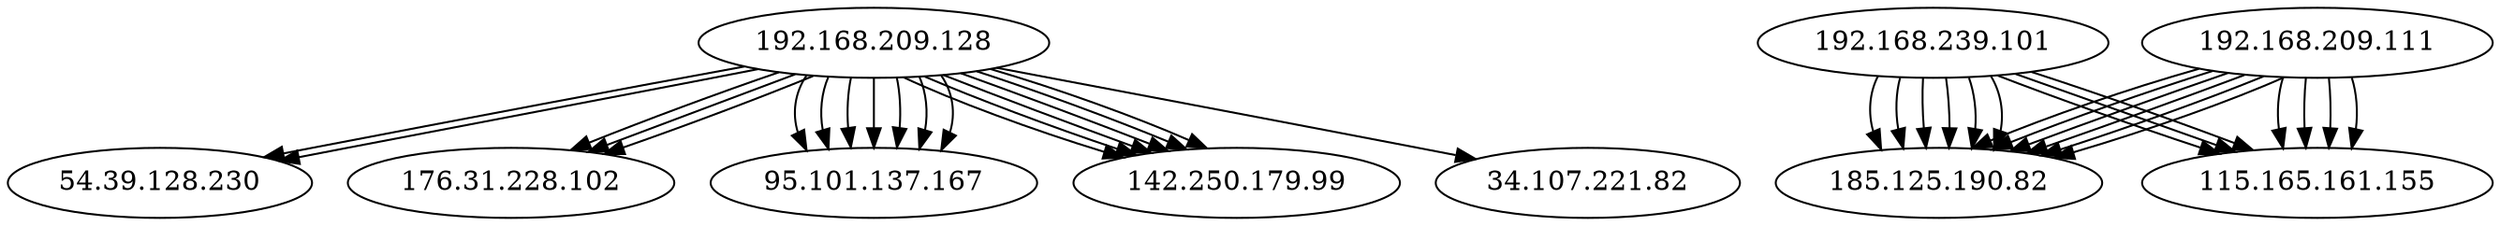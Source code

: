 digraph NWTraffic_update {
  "192.168.209.128" [degree=19, in_degree=0, out_degree=19, activity_score=0.86, total_connections=19];
  "54.39.128.230" [degree=2, in_degree=2, out_degree=0, activity_score=0.19, total_connections=2];
  "192.168.209.128" -> "54.39.128.230" [protocol_HTTP=0.00,protocol_HTTPS=0.00,protocol_FTP=0.00,protocol_SSH=0.00,protocol_DNS=0.00,protocol_UNKNOWN=1.00,timestamp_sin=-0.75,timestamp_cos=-0.66,src_port_type=0.50,dst_port_type=0.00,method_GET=1.00,method_POST=0.00,method_PUT=0.00,method_DELETE=0.00,method_HEAD=0.00,method_OPTIONS=0.00,method_UNKNOWN=0.00,host_length=0.01,uri_length=0.03,http_version=1.10,ua_Chrome=0.00,ua_Firefox=0.00,ua_Safari=0.00,ua_Edge=0.00,ua_Opera=0.00,ua_Bot=0.00,ua_Unknown=1.00,request_body_len=0.00,response_body_len=0.00,status_success=0.00,status_redirection=1.00,status_client_error=0.00,status_server_error=0.00,statusmsg_OK=0.00,statusmsg_Created=0.00,statusmsg_Accepted=0.00,statusmsg_Not_Found=0.00,statusmsg_Forbidden=0.00,statusmsg_Server_Error=0.00,statusmsg_Other=1.00  ];
  "192.168.209.128" [degree=19, in_degree=0, out_degree=19, activity_score=0.86, total_connections=19];
  "176.31.228.102" [degree=3, in_degree=3, out_degree=0, activity_score=0.27, total_connections=3];
  "192.168.209.128" -> "176.31.228.102" [protocol_HTTP=0.00,protocol_HTTPS=0.00,protocol_FTP=0.00,protocol_SSH=0.00,protocol_DNS=0.00,protocol_UNKNOWN=1.00,timestamp_sin=-0.75,timestamp_cos=-0.66,src_port_type=0.50,dst_port_type=0.00,method_GET=1.00,method_POST=0.00,method_PUT=0.00,method_DELETE=0.00,method_HEAD=0.00,method_OPTIONS=0.00,method_UNKNOWN=0.00,host_length=0.02,uri_length=0.03,http_version=1.10,ua_Chrome=0.00,ua_Firefox=0.00,ua_Safari=0.00,ua_Edge=0.00,ua_Opera=0.00,ua_Bot=0.00,ua_Unknown=1.00,request_body_len=0.00,response_body_len=0.00,status_success=1.00,status_redirection=0.00,status_client_error=0.00,status_server_error=0.00,statusmsg_OK=1.00,statusmsg_Created=0.00,statusmsg_Accepted=0.00,statusmsg_Not_Found=0.00,statusmsg_Forbidden=0.00,statusmsg_Server_Error=0.00,statusmsg_Other=0.00  ];
  "192.168.209.128" [degree=19, in_degree=0, out_degree=19, activity_score=0.86, total_connections=19];
  "176.31.228.102" [degree=3, in_degree=3, out_degree=0, activity_score=0.27, total_connections=3];
  "192.168.209.128" -> "176.31.228.102" [protocol_HTTP=0.00,protocol_HTTPS=0.00,protocol_FTP=0.00,protocol_SSH=0.00,protocol_DNS=0.00,protocol_UNKNOWN=1.00,timestamp_sin=-0.75,timestamp_cos=-0.66,src_port_type=0.50,dst_port_type=0.00,method_GET=1.00,method_POST=0.00,method_PUT=0.00,method_DELETE=0.00,method_HEAD=0.00,method_OPTIONS=0.00,method_UNKNOWN=0.00,host_length=0.02,uri_length=0.05,http_version=1.10,ua_Chrome=0.00,ua_Firefox=0.00,ua_Safari=0.00,ua_Edge=0.00,ua_Opera=0.00,ua_Bot=0.00,ua_Unknown=1.00,request_body_len=0.00,response_body_len=1.95,status_success=1.00,status_redirection=0.00,status_client_error=0.00,status_server_error=0.00,statusmsg_OK=1.00,statusmsg_Created=0.00,statusmsg_Accepted=0.00,statusmsg_Not_Found=0.00,statusmsg_Forbidden=0.00,statusmsg_Server_Error=0.00,statusmsg_Other=0.00  ];
  "192.168.209.128" [degree=19, in_degree=0, out_degree=19, activity_score=0.86, total_connections=19];
  "54.39.128.230" [degree=2, in_degree=2, out_degree=0, activity_score=0.19, total_connections=2];
  "192.168.209.128" -> "54.39.128.230" [protocol_HTTP=0.00,protocol_HTTPS=0.00,protocol_FTP=0.00,protocol_SSH=0.00,protocol_DNS=0.00,protocol_UNKNOWN=1.00,timestamp_sin=-0.75,timestamp_cos=-0.66,src_port_type=1.00,dst_port_type=0.00,method_GET=1.00,method_POST=0.00,method_PUT=0.00,method_DELETE=0.00,method_HEAD=0.00,method_OPTIONS=0.00,method_UNKNOWN=0.00,host_length=0.01,uri_length=0.06,http_version=1.10,ua_Chrome=0.00,ua_Firefox=0.00,ua_Safari=0.00,ua_Edge=0.00,ua_Opera=0.00,ua_Bot=0.00,ua_Unknown=1.00,request_body_len=0.00,response_body_len=0.00,status_success=0.00,status_redirection=1.00,status_client_error=0.00,status_server_error=0.00,statusmsg_OK=0.00,statusmsg_Created=0.00,statusmsg_Accepted=0.00,statusmsg_Not_Found=0.00,statusmsg_Forbidden=0.00,statusmsg_Server_Error=0.00,statusmsg_Other=1.00  ];
  "192.168.209.128" [degree=19, in_degree=0, out_degree=19, activity_score=0.86, total_connections=19];
  "176.31.228.102" [degree=3, in_degree=3, out_degree=0, activity_score=0.27, total_connections=3];
  "192.168.209.128" -> "176.31.228.102" [protocol_HTTP=0.00,protocol_HTTPS=0.00,protocol_FTP=0.00,protocol_SSH=0.00,protocol_DNS=0.00,protocol_UNKNOWN=1.00,timestamp_sin=-0.75,timestamp_cos=-0.66,src_port_type=1.00,dst_port_type=0.00,method_GET=1.00,method_POST=0.00,method_PUT=0.00,method_DELETE=0.00,method_HEAD=0.00,method_OPTIONS=0.00,method_UNKNOWN=0.00,host_length=0.02,uri_length=0.06,http_version=1.10,ua_Chrome=0.00,ua_Firefox=0.00,ua_Safari=0.00,ua_Edge=0.00,ua_Opera=0.00,ua_Bot=0.00,ua_Unknown=1.00,request_body_len=0.00,response_body_len=0.01,status_success=1.00,status_redirection=0.00,status_client_error=0.00,status_server_error=0.00,statusmsg_OK=1.00,statusmsg_Created=0.00,statusmsg_Accepted=0.00,statusmsg_Not_Found=0.00,statusmsg_Forbidden=0.00,statusmsg_Server_Error=0.00,statusmsg_Other=0.00  ];
  "192.168.209.128" [degree=19, in_degree=0, out_degree=19, activity_score=0.86, total_connections=19];
  "95.101.137.167" [degree=7, in_degree=7, out_degree=0, activity_score=0.52, total_connections=7];
  "192.168.209.128" -> "95.101.137.167" [protocol_HTTP=0.00,protocol_HTTPS=0.00,protocol_FTP=0.00,protocol_SSH=0.00,protocol_DNS=0.00,protocol_UNKNOWN=1.00,timestamp_sin=-0.76,timestamp_cos=-0.65,src_port_type=1.00,dst_port_type=0.00,method_GET=0.00,method_POST=1.00,method_PUT=0.00,method_DELETE=0.00,method_HEAD=0.00,method_OPTIONS=0.00,method_UNKNOWN=0.00,host_length=0.01,uri_length=0.00,http_version=1.10,ua_Chrome=0.00,ua_Firefox=1.00,ua_Safari=0.00,ua_Edge=0.00,ua_Opera=0.00,ua_Bot=0.00,ua_Unknown=0.00,request_body_len=0.00,response_body_len=0.00,status_success=1.00,status_redirection=0.00,status_client_error=0.00,status_server_error=0.00,statusmsg_OK=1.00,statusmsg_Created=0.00,statusmsg_Accepted=0.00,statusmsg_Not_Found=0.00,statusmsg_Forbidden=0.00,statusmsg_Server_Error=0.00,statusmsg_Other=0.00  ];
  "192.168.209.128" [degree=19, in_degree=0, out_degree=19, activity_score=0.86, total_connections=19];
  "95.101.137.167" [degree=7, in_degree=7, out_degree=0, activity_score=0.52, total_connections=7];
  "192.168.209.128" -> "95.101.137.167" [protocol_HTTP=0.00,protocol_HTTPS=0.00,protocol_FTP=0.00,protocol_SSH=0.00,protocol_DNS=0.00,protocol_UNKNOWN=1.00,timestamp_sin=-0.76,timestamp_cos=-0.65,src_port_type=1.00,dst_port_type=0.00,method_GET=0.00,method_POST=1.00,method_PUT=0.00,method_DELETE=0.00,method_HEAD=0.00,method_OPTIONS=0.00,method_UNKNOWN=0.00,host_length=0.01,uri_length=0.00,http_version=1.10,ua_Chrome=0.00,ua_Firefox=1.00,ua_Safari=0.00,ua_Edge=0.00,ua_Opera=0.00,ua_Bot=0.00,ua_Unknown=0.00,request_body_len=0.00,response_body_len=0.00,status_success=1.00,status_redirection=0.00,status_client_error=0.00,status_server_error=0.00,statusmsg_OK=1.00,statusmsg_Created=0.00,statusmsg_Accepted=0.00,statusmsg_Not_Found=0.00,statusmsg_Forbidden=0.00,statusmsg_Server_Error=0.00,statusmsg_Other=0.00  ];
  "192.168.209.128" [degree=19, in_degree=0, out_degree=19, activity_score=0.86, total_connections=19];
  "95.101.137.167" [degree=7, in_degree=7, out_degree=0, activity_score=0.52, total_connections=7];
  "192.168.209.128" -> "95.101.137.167" [protocol_HTTP=0.00,protocol_HTTPS=0.00,protocol_FTP=0.00,protocol_SSH=0.00,protocol_DNS=0.00,protocol_UNKNOWN=1.00,timestamp_sin=-0.76,timestamp_cos=-0.65,src_port_type=1.00,dst_port_type=0.00,method_GET=0.00,method_POST=1.00,method_PUT=0.00,method_DELETE=0.00,method_HEAD=0.00,method_OPTIONS=0.00,method_UNKNOWN=0.00,host_length=0.01,uri_length=0.00,http_version=1.10,ua_Chrome=0.00,ua_Firefox=1.00,ua_Safari=0.00,ua_Edge=0.00,ua_Opera=0.00,ua_Bot=0.00,ua_Unknown=0.00,request_body_len=0.00,response_body_len=0.00,status_success=1.00,status_redirection=0.00,status_client_error=0.00,status_server_error=0.00,statusmsg_OK=1.00,statusmsg_Created=0.00,statusmsg_Accepted=0.00,statusmsg_Not_Found=0.00,statusmsg_Forbidden=0.00,statusmsg_Server_Error=0.00,statusmsg_Other=0.00  ];
  "192.168.209.128" [degree=19, in_degree=0, out_degree=19, activity_score=0.86, total_connections=19];
  "142.250.179.99" [degree=6, in_degree=6, out_degree=0, activity_score=0.47, total_connections=6];
  "192.168.209.128" -> "142.250.179.99" [protocol_HTTP=0.00,protocol_HTTPS=0.00,protocol_FTP=0.00,protocol_SSH=0.00,protocol_DNS=0.00,protocol_UNKNOWN=1.00,timestamp_sin=-0.76,timestamp_cos=-0.65,src_port_type=0.50,dst_port_type=0.00,method_GET=0.00,method_POST=1.00,method_PUT=0.00,method_DELETE=0.00,method_HEAD=0.00,method_OPTIONS=0.00,method_UNKNOWN=0.00,host_length=0.01,uri_length=0.01,http_version=1.10,ua_Chrome=0.00,ua_Firefox=1.00,ua_Safari=0.00,ua_Edge=0.00,ua_Opera=0.00,ua_Bot=0.00,ua_Unknown=0.00,request_body_len=0.00,response_body_len=0.00,status_success=1.00,status_redirection=0.00,status_client_error=0.00,status_server_error=0.00,statusmsg_OK=1.00,statusmsg_Created=0.00,statusmsg_Accepted=0.00,statusmsg_Not_Found=0.00,statusmsg_Forbidden=0.00,statusmsg_Server_Error=0.00,statusmsg_Other=0.00  ];
  "192.168.209.128" [degree=19, in_degree=0, out_degree=19, activity_score=0.86, total_connections=19];
  "142.250.179.99" [degree=6, in_degree=6, out_degree=0, activity_score=0.47, total_connections=6];
  "192.168.209.128" -> "142.250.179.99" [protocol_HTTP=0.00,protocol_HTTPS=0.00,protocol_FTP=0.00,protocol_SSH=0.00,protocol_DNS=0.00,protocol_UNKNOWN=1.00,timestamp_sin=-0.76,timestamp_cos=-0.65,src_port_type=0.50,dst_port_type=0.00,method_GET=0.00,method_POST=1.00,method_PUT=0.00,method_DELETE=0.00,method_HEAD=0.00,method_OPTIONS=0.00,method_UNKNOWN=0.00,host_length=0.01,uri_length=0.01,http_version=1.10,ua_Chrome=0.00,ua_Firefox=1.00,ua_Safari=0.00,ua_Edge=0.00,ua_Opera=0.00,ua_Bot=0.00,ua_Unknown=0.00,request_body_len=0.00,response_body_len=0.00,status_success=1.00,status_redirection=0.00,status_client_error=0.00,status_server_error=0.00,statusmsg_OK=1.00,statusmsg_Created=0.00,statusmsg_Accepted=0.00,statusmsg_Not_Found=0.00,statusmsg_Forbidden=0.00,statusmsg_Server_Error=0.00,statusmsg_Other=0.00  ];
  "192.168.209.128" [degree=19, in_degree=0, out_degree=19, activity_score=0.86, total_connections=19];
  "142.250.179.99" [degree=6, in_degree=6, out_degree=0, activity_score=0.47, total_connections=6];
  "192.168.209.128" -> "142.250.179.99" [protocol_HTTP=0.00,protocol_HTTPS=0.00,protocol_FTP=0.00,protocol_SSH=0.00,protocol_DNS=0.00,protocol_UNKNOWN=1.00,timestamp_sin=-0.76,timestamp_cos=-0.65,src_port_type=0.50,dst_port_type=0.00,method_GET=0.00,method_POST=1.00,method_PUT=0.00,method_DELETE=0.00,method_HEAD=0.00,method_OPTIONS=0.00,method_UNKNOWN=0.00,host_length=0.01,uri_length=0.00,http_version=1.10,ua_Chrome=0.00,ua_Firefox=1.00,ua_Safari=0.00,ua_Edge=0.00,ua_Opera=0.00,ua_Bot=0.00,ua_Unknown=0.00,request_body_len=0.00,response_body_len=0.00,status_success=1.00,status_redirection=0.00,status_client_error=0.00,status_server_error=0.00,statusmsg_OK=1.00,statusmsg_Created=0.00,statusmsg_Accepted=0.00,statusmsg_Not_Found=0.00,statusmsg_Forbidden=0.00,statusmsg_Server_Error=0.00,statusmsg_Other=0.00  ];
  "192.168.209.128" [degree=19, in_degree=0, out_degree=19, activity_score=0.86, total_connections=19];
  "95.101.137.167" [degree=7, in_degree=7, out_degree=0, activity_score=0.52, total_connections=7];
  "192.168.209.128" -> "95.101.137.167" [protocol_HTTP=0.00,protocol_HTTPS=0.00,protocol_FTP=0.00,protocol_SSH=0.00,protocol_DNS=0.00,protocol_UNKNOWN=1.00,timestamp_sin=-0.76,timestamp_cos=-0.65,src_port_type=1.00,dst_port_type=0.00,method_GET=0.00,method_POST=1.00,method_PUT=0.00,method_DELETE=0.00,method_HEAD=0.00,method_OPTIONS=0.00,method_UNKNOWN=0.00,host_length=0.01,uri_length=0.00,http_version=1.10,ua_Chrome=0.00,ua_Firefox=1.00,ua_Safari=0.00,ua_Edge=0.00,ua_Opera=0.00,ua_Bot=0.00,ua_Unknown=0.00,request_body_len=0.00,response_body_len=0.00,status_success=1.00,status_redirection=0.00,status_client_error=0.00,status_server_error=0.00,statusmsg_OK=1.00,statusmsg_Created=0.00,statusmsg_Accepted=0.00,statusmsg_Not_Found=0.00,statusmsg_Forbidden=0.00,statusmsg_Server_Error=0.00,statusmsg_Other=0.00  ];
  "192.168.209.128" [degree=19, in_degree=0, out_degree=19, activity_score=0.86, total_connections=19];
  "34.107.221.82" [degree=1, in_degree=1, out_degree=0, activity_score=0.10, total_connections=1];
  "192.168.209.128" -> "34.107.221.82" [protocol_HTTP=0.00,protocol_HTTPS=0.00,protocol_FTP=0.00,protocol_SSH=0.00,protocol_DNS=0.00,protocol_UNKNOWN=1.00,timestamp_sin=-0.76,timestamp_cos=-0.65,src_port_type=0.50,dst_port_type=0.00,method_GET=1.00,method_POST=0.00,method_PUT=0.00,method_DELETE=0.00,method_HEAD=0.00,method_OPTIONS=0.00,method_UNKNOWN=0.00,host_length=0.02,uri_length=0.02,http_version=1.10,ua_Chrome=0.00,ua_Firefox=1.00,ua_Safari=0.00,ua_Edge=0.00,ua_Opera=0.00,ua_Bot=0.00,ua_Unknown=0.00,request_body_len=0.00,response_body_len=0.00,status_success=1.00,status_redirection=0.00,status_client_error=0.00,status_server_error=0.00,statusmsg_OK=1.00,statusmsg_Created=0.00,statusmsg_Accepted=0.00,statusmsg_Not_Found=0.00,statusmsg_Forbidden=0.00,statusmsg_Server_Error=0.00,statusmsg_Other=0.00  ];
  "192.168.209.128" [degree=19, in_degree=0, out_degree=19, activity_score=0.86, total_connections=19];
  "95.101.137.167" [degree=7, in_degree=7, out_degree=0, activity_score=0.52, total_connections=7];
  "192.168.209.128" -> "95.101.137.167" [protocol_HTTP=0.00,protocol_HTTPS=0.00,protocol_FTP=0.00,protocol_SSH=0.00,protocol_DNS=0.00,protocol_UNKNOWN=1.00,timestamp_sin=-0.76,timestamp_cos=-0.65,src_port_type=1.00,dst_port_type=0.00,method_GET=0.00,method_POST=1.00,method_PUT=0.00,method_DELETE=0.00,method_HEAD=0.00,method_OPTIONS=0.00,method_UNKNOWN=0.00,host_length=0.01,uri_length=0.00,http_version=1.10,ua_Chrome=0.00,ua_Firefox=1.00,ua_Safari=0.00,ua_Edge=0.00,ua_Opera=0.00,ua_Bot=0.00,ua_Unknown=0.00,request_body_len=0.00,response_body_len=0.00,status_success=1.00,status_redirection=0.00,status_client_error=0.00,status_server_error=0.00,statusmsg_OK=1.00,statusmsg_Created=0.00,statusmsg_Accepted=0.00,statusmsg_Not_Found=0.00,statusmsg_Forbidden=0.00,statusmsg_Server_Error=0.00,statusmsg_Other=0.00  ];
  "192.168.209.128" [degree=19, in_degree=0, out_degree=19, activity_score=0.86, total_connections=19];
  "142.250.179.99" [degree=6, in_degree=6, out_degree=0, activity_score=0.47, total_connections=6];
  "192.168.209.128" -> "142.250.179.99" [protocol_HTTP=0.00,protocol_HTTPS=0.00,protocol_FTP=0.00,protocol_SSH=0.00,protocol_DNS=0.00,protocol_UNKNOWN=1.00,timestamp_sin=-0.76,timestamp_cos=-0.65,src_port_type=0.50,dst_port_type=0.00,method_GET=0.00,method_POST=1.00,method_PUT=0.00,method_DELETE=0.00,method_HEAD=0.00,method_OPTIONS=0.00,method_UNKNOWN=0.00,host_length=0.01,uri_length=0.01,http_version=1.10,ua_Chrome=0.00,ua_Firefox=1.00,ua_Safari=0.00,ua_Edge=0.00,ua_Opera=0.00,ua_Bot=0.00,ua_Unknown=0.00,request_body_len=0.00,response_body_len=0.00,status_success=1.00,status_redirection=0.00,status_client_error=0.00,status_server_error=0.00,statusmsg_OK=1.00,statusmsg_Created=0.00,statusmsg_Accepted=0.00,statusmsg_Not_Found=0.00,statusmsg_Forbidden=0.00,statusmsg_Server_Error=0.00,statusmsg_Other=0.00  ];
  "192.168.209.128" [degree=19, in_degree=0, out_degree=19, activity_score=0.86, total_connections=19];
  "142.250.179.99" [degree=6, in_degree=6, out_degree=0, activity_score=0.47, total_connections=6];
  "192.168.209.128" -> "142.250.179.99" [protocol_HTTP=0.00,protocol_HTTPS=0.00,protocol_FTP=0.00,protocol_SSH=0.00,protocol_DNS=0.00,protocol_UNKNOWN=1.00,timestamp_sin=-0.76,timestamp_cos=-0.65,src_port_type=0.50,dst_port_type=0.00,method_GET=0.00,method_POST=1.00,method_PUT=0.00,method_DELETE=0.00,method_HEAD=0.00,method_OPTIONS=0.00,method_UNKNOWN=0.00,host_length=0.01,uri_length=0.01,http_version=1.10,ua_Chrome=0.00,ua_Firefox=1.00,ua_Safari=0.00,ua_Edge=0.00,ua_Opera=0.00,ua_Bot=0.00,ua_Unknown=0.00,request_body_len=0.00,response_body_len=0.00,status_success=1.00,status_redirection=0.00,status_client_error=0.00,status_server_error=0.00,statusmsg_OK=1.00,statusmsg_Created=0.00,statusmsg_Accepted=0.00,statusmsg_Not_Found=0.00,statusmsg_Forbidden=0.00,statusmsg_Server_Error=0.00,statusmsg_Other=0.00  ];
  "192.168.209.128" [degree=19, in_degree=0, out_degree=19, activity_score=0.86, total_connections=19];
  "142.250.179.99" [degree=6, in_degree=6, out_degree=0, activity_score=0.47, total_connections=6];
  "192.168.209.128" -> "142.250.179.99" [protocol_HTTP=0.00,protocol_HTTPS=0.00,protocol_FTP=0.00,protocol_SSH=0.00,protocol_DNS=0.00,protocol_UNKNOWN=1.00,timestamp_sin=-0.76,timestamp_cos=-0.65,src_port_type=0.50,dst_port_type=0.00,method_GET=0.00,method_POST=1.00,method_PUT=0.00,method_DELETE=0.00,method_HEAD=0.00,method_OPTIONS=0.00,method_UNKNOWN=0.00,host_length=0.01,uri_length=0.01,http_version=1.10,ua_Chrome=0.00,ua_Firefox=1.00,ua_Safari=0.00,ua_Edge=0.00,ua_Opera=0.00,ua_Bot=0.00,ua_Unknown=0.00,request_body_len=0.00,response_body_len=0.00,status_success=1.00,status_redirection=0.00,status_client_error=0.00,status_server_error=0.00,statusmsg_OK=1.00,statusmsg_Created=0.00,statusmsg_Accepted=0.00,statusmsg_Not_Found=0.00,statusmsg_Forbidden=0.00,statusmsg_Server_Error=0.00,statusmsg_Other=0.00  ];
  "192.168.209.128" [degree=19, in_degree=0, out_degree=19, activity_score=0.86, total_connections=19];
  "95.101.137.167" [degree=7, in_degree=7, out_degree=0, activity_score=0.52, total_connections=7];
  "192.168.209.128" -> "95.101.137.167" [protocol_HTTP=0.00,protocol_HTTPS=0.00,protocol_FTP=0.00,protocol_SSH=0.00,protocol_DNS=0.00,protocol_UNKNOWN=1.00,timestamp_sin=-0.76,timestamp_cos=-0.65,src_port_type=1.00,dst_port_type=0.00,method_GET=0.00,method_POST=1.00,method_PUT=0.00,method_DELETE=0.00,method_HEAD=0.00,method_OPTIONS=0.00,method_UNKNOWN=0.00,host_length=0.01,uri_length=0.00,http_version=1.10,ua_Chrome=0.00,ua_Firefox=1.00,ua_Safari=0.00,ua_Edge=0.00,ua_Opera=0.00,ua_Bot=0.00,ua_Unknown=0.00,request_body_len=0.00,response_body_len=0.00,status_success=1.00,status_redirection=0.00,status_client_error=0.00,status_server_error=0.00,statusmsg_OK=1.00,statusmsg_Created=0.00,statusmsg_Accepted=0.00,statusmsg_Not_Found=0.00,statusmsg_Forbidden=0.00,statusmsg_Server_Error=0.00,statusmsg_Other=0.00  ];
  "192.168.209.128" [degree=19, in_degree=0, out_degree=19, activity_score=0.86, total_connections=19];
  "95.101.137.167" [degree=7, in_degree=7, out_degree=0, activity_score=0.52, total_connections=7];
  "192.168.209.128" -> "95.101.137.167" [protocol_HTTP=0.00,protocol_HTTPS=0.00,protocol_FTP=0.00,protocol_SSH=0.00,protocol_DNS=0.00,protocol_UNKNOWN=1.00,timestamp_sin=-0.76,timestamp_cos=-0.65,src_port_type=1.00,dst_port_type=0.00,method_GET=0.00,method_POST=1.00,method_PUT=0.00,method_DELETE=0.00,method_HEAD=0.00,method_OPTIONS=0.00,method_UNKNOWN=0.00,host_length=0.01,uri_length=0.00,http_version=1.10,ua_Chrome=0.00,ua_Firefox=1.00,ua_Safari=0.00,ua_Edge=0.00,ua_Opera=0.00,ua_Bot=0.00,ua_Unknown=0.00,request_body_len=0.00,response_body_len=0.00,status_success=1.00,status_redirection=0.00,status_client_error=0.00,status_server_error=0.00,statusmsg_OK=1.00,statusmsg_Created=0.00,statusmsg_Accepted=0.00,statusmsg_Not_Found=0.00,statusmsg_Forbidden=0.00,statusmsg_Server_Error=0.00,statusmsg_Other=0.00  ];
  "192.168.209.111" [degree=10, in_degree=0, out_degree=10, activity_score=0.65, total_connections=10];
  "185.125.190.82" [degree=12, in_degree=12, out_degree=0, activity_score=0.72, total_connections=12];
  "192.168.209.111" -> "185.125.190.82" [protocol_HTTP=0.00,protocol_HTTPS=0.00,protocol_FTP=0.00,protocol_SSH=0.00,protocol_DNS=0.00,protocol_UNKNOWN=1.00,timestamp_sin=-0.76,timestamp_cos=-0.65,src_port_type=0.50,dst_port_type=0.00,method_GET=1.00,method_POST=0.00,method_PUT=0.00,method_DELETE=0.00,method_HEAD=0.00,method_OPTIONS=0.00,method_UNKNOWN=0.00,host_length=0.02,uri_length=0.04,http_version=1.10,ua_Chrome=0.00,ua_Firefox=0.00,ua_Safari=0.00,ua_Edge=0.00,ua_Opera=0.00,ua_Bot=0.00,ua_Unknown=1.00,request_body_len=0.00,response_body_len=0.01,status_success=1.00,status_redirection=0.00,status_client_error=0.00,status_server_error=0.00,statusmsg_OK=1.00,statusmsg_Created=0.00,statusmsg_Accepted=0.00,statusmsg_Not_Found=0.00,statusmsg_Forbidden=0.00,statusmsg_Server_Error=0.00,statusmsg_Other=0.00  ];
  "192.168.239.101" [degree=9, in_degree=0, out_degree=9, activity_score=0.61, total_connections=9];
  "185.125.190.82" [degree=12, in_degree=12, out_degree=0, activity_score=0.72, total_connections=12];
  "192.168.239.101" -> "185.125.190.82" [protocol_HTTP=0.00,protocol_HTTPS=0.00,protocol_FTP=0.00,protocol_SSH=0.00,protocol_DNS=0.00,protocol_UNKNOWN=1.00,timestamp_sin=-0.76,timestamp_cos=-0.65,src_port_type=0.50,dst_port_type=0.00,method_GET=1.00,method_POST=0.00,method_PUT=0.00,method_DELETE=0.00,method_HEAD=0.00,method_OPTIONS=0.00,method_UNKNOWN=0.00,host_length=0.02,uri_length=0.04,http_version=1.10,ua_Chrome=0.00,ua_Firefox=0.00,ua_Safari=0.00,ua_Edge=0.00,ua_Opera=0.00,ua_Bot=0.00,ua_Unknown=1.00,request_body_len=0.00,response_body_len=0.01,status_success=1.00,status_redirection=0.00,status_client_error=0.00,status_server_error=0.00,statusmsg_OK=1.00,statusmsg_Created=0.00,statusmsg_Accepted=0.00,statusmsg_Not_Found=0.00,statusmsg_Forbidden=0.00,statusmsg_Server_Error=0.00,statusmsg_Other=0.00  ];
  "192.168.209.111" [degree=10, in_degree=0, out_degree=10, activity_score=0.65, total_connections=10];
  "115.165.161.155" [degree=7, in_degree=7, out_degree=0, activity_score=0.52, total_connections=7];
  "192.168.209.111" -> "115.165.161.155" [protocol_HTTP=0.00,protocol_HTTPS=0.00,protocol_FTP=0.00,protocol_SSH=0.00,protocol_DNS=0.00,protocol_UNKNOWN=1.00,timestamp_sin=-0.76,timestamp_cos=-0.65,src_port_type=0.50,dst_port_type=0.00,method_GET=1.00,method_POST=0.00,method_PUT=0.00,method_DELETE=0.00,method_HEAD=0.00,method_OPTIONS=0.00,method_UNKNOWN=0.00,host_length=0.02,uri_length=0.03,http_version=1.10,ua_Chrome=0.00,ua_Firefox=0.00,ua_Safari=0.00,ua_Edge=0.00,ua_Opera=0.00,ua_Bot=0.00,ua_Unknown=1.00,request_body_len=0.00,response_body_len=0.00,status_success=0.00,status_redirection=1.00,status_client_error=0.00,status_server_error=0.00,statusmsg_OK=0.00,statusmsg_Created=0.00,statusmsg_Accepted=0.00,statusmsg_Not_Found=0.00,statusmsg_Forbidden=0.00,statusmsg_Server_Error=0.00,statusmsg_Other=1.00  ];
  "192.168.239.101" [degree=9, in_degree=0, out_degree=9, activity_score=0.61, total_connections=9];
  "115.165.161.155" [degree=7, in_degree=7, out_degree=0, activity_score=0.52, total_connections=7];
  "192.168.239.101" -> "115.165.161.155" [protocol_HTTP=0.00,protocol_HTTPS=0.00,protocol_FTP=0.00,protocol_SSH=0.00,protocol_DNS=0.00,protocol_UNKNOWN=1.00,timestamp_sin=-0.76,timestamp_cos=-0.65,src_port_type=0.50,dst_port_type=0.00,method_GET=1.00,method_POST=0.00,method_PUT=0.00,method_DELETE=0.00,method_HEAD=0.00,method_OPTIONS=0.00,method_UNKNOWN=0.00,host_length=0.02,uri_length=0.03,http_version=1.10,ua_Chrome=0.00,ua_Firefox=0.00,ua_Safari=0.00,ua_Edge=0.00,ua_Opera=0.00,ua_Bot=0.00,ua_Unknown=1.00,request_body_len=0.00,response_body_len=0.00,status_success=0.00,status_redirection=1.00,status_client_error=0.00,status_server_error=0.00,statusmsg_OK=0.00,statusmsg_Created=0.00,statusmsg_Accepted=0.00,statusmsg_Not_Found=0.00,statusmsg_Forbidden=0.00,statusmsg_Server_Error=0.00,statusmsg_Other=1.00  ];
  "192.168.209.111" [degree=10, in_degree=0, out_degree=10, activity_score=0.65, total_connections=10];
  "115.165.161.155" [degree=7, in_degree=7, out_degree=0, activity_score=0.52, total_connections=7];
  "192.168.209.111" -> "115.165.161.155" [protocol_HTTP=0.00,protocol_HTTPS=0.00,protocol_FTP=0.00,protocol_SSH=0.00,protocol_DNS=0.00,protocol_UNKNOWN=1.00,timestamp_sin=-0.76,timestamp_cos=-0.65,src_port_type=0.50,dst_port_type=0.00,method_GET=1.00,method_POST=0.00,method_PUT=0.00,method_DELETE=0.00,method_HEAD=0.00,method_OPTIONS=0.00,method_UNKNOWN=0.00,host_length=0.02,uri_length=0.04,http_version=1.10,ua_Chrome=0.00,ua_Firefox=0.00,ua_Safari=0.00,ua_Edge=0.00,ua_Opera=0.00,ua_Bot=0.00,ua_Unknown=1.00,request_body_len=0.00,response_body_len=0.01,status_success=1.00,status_redirection=0.00,status_client_error=0.00,status_server_error=0.00,statusmsg_OK=1.00,statusmsg_Created=0.00,statusmsg_Accepted=0.00,statusmsg_Not_Found=0.00,statusmsg_Forbidden=0.00,statusmsg_Server_Error=0.00,statusmsg_Other=0.00  ];
  "192.168.239.101" [degree=9, in_degree=0, out_degree=9, activity_score=0.61, total_connections=9];
  "115.165.161.155" [degree=7, in_degree=7, out_degree=0, activity_score=0.52, total_connections=7];
  "192.168.239.101" -> "115.165.161.155" [protocol_HTTP=0.00,protocol_HTTPS=0.00,protocol_FTP=0.00,protocol_SSH=0.00,protocol_DNS=0.00,protocol_UNKNOWN=1.00,timestamp_sin=-0.76,timestamp_cos=-0.65,src_port_type=0.50,dst_port_type=0.00,method_GET=1.00,method_POST=0.00,method_PUT=0.00,method_DELETE=0.00,method_HEAD=0.00,method_OPTIONS=0.00,method_UNKNOWN=0.00,host_length=0.02,uri_length=0.04,http_version=1.10,ua_Chrome=0.00,ua_Firefox=0.00,ua_Safari=0.00,ua_Edge=0.00,ua_Opera=0.00,ua_Bot=0.00,ua_Unknown=1.00,request_body_len=0.00,response_body_len=0.01,status_success=1.00,status_redirection=0.00,status_client_error=0.00,status_server_error=0.00,statusmsg_OK=1.00,statusmsg_Created=0.00,statusmsg_Accepted=0.00,statusmsg_Not_Found=0.00,statusmsg_Forbidden=0.00,statusmsg_Server_Error=0.00,statusmsg_Other=0.00  ];
  "192.168.209.111" [degree=10, in_degree=0, out_degree=10, activity_score=0.65, total_connections=10];
  "185.125.190.82" [degree=12, in_degree=12, out_degree=0, activity_score=0.72, total_connections=12];
  "192.168.209.111" -> "185.125.190.82" [protocol_HTTP=0.00,protocol_HTTPS=0.00,protocol_FTP=0.00,protocol_SSH=0.00,protocol_DNS=0.00,protocol_UNKNOWN=1.00,timestamp_sin=-0.76,timestamp_cos=-0.65,src_port_type=0.50,dst_port_type=0.00,method_GET=1.00,method_POST=0.00,method_PUT=0.00,method_DELETE=0.00,method_HEAD=0.00,method_OPTIONS=0.00,method_UNKNOWN=0.00,host_length=0.02,uri_length=0.13,http_version=1.10,ua_Chrome=0.00,ua_Firefox=0.00,ua_Safari=0.00,ua_Edge=0.00,ua_Opera=0.00,ua_Bot=0.00,ua_Unknown=1.00,request_body_len=0.00,response_body_len=0.33,status_success=1.00,status_redirection=0.00,status_client_error=0.00,status_server_error=0.00,statusmsg_OK=1.00,statusmsg_Created=0.00,statusmsg_Accepted=0.00,statusmsg_Not_Found=0.00,statusmsg_Forbidden=0.00,statusmsg_Server_Error=0.00,statusmsg_Other=0.00  ];
  "192.168.239.101" [degree=9, in_degree=0, out_degree=9, activity_score=0.61, total_connections=9];
  "185.125.190.82" [degree=12, in_degree=12, out_degree=0, activity_score=0.72, total_connections=12];
  "192.168.239.101" -> "185.125.190.82" [protocol_HTTP=0.00,protocol_HTTPS=0.00,protocol_FTP=0.00,protocol_SSH=0.00,protocol_DNS=0.00,protocol_UNKNOWN=1.00,timestamp_sin=-0.76,timestamp_cos=-0.65,src_port_type=0.50,dst_port_type=0.00,method_GET=1.00,method_POST=0.00,method_PUT=0.00,method_DELETE=0.00,method_HEAD=0.00,method_OPTIONS=0.00,method_UNKNOWN=0.00,host_length=0.02,uri_length=0.13,http_version=1.10,ua_Chrome=0.00,ua_Firefox=0.00,ua_Safari=0.00,ua_Edge=0.00,ua_Opera=0.00,ua_Bot=0.00,ua_Unknown=1.00,request_body_len=0.00,response_body_len=0.33,status_success=1.00,status_redirection=0.00,status_client_error=0.00,status_server_error=0.00,statusmsg_OK=1.00,statusmsg_Created=0.00,statusmsg_Accepted=0.00,statusmsg_Not_Found=0.00,statusmsg_Forbidden=0.00,statusmsg_Server_Error=0.00,statusmsg_Other=0.00  ];
  "192.168.209.111" [degree=10, in_degree=0, out_degree=10, activity_score=0.65, total_connections=10];
  "185.125.190.82" [degree=12, in_degree=12, out_degree=0, activity_score=0.72, total_connections=12];
  "192.168.209.111" -> "185.125.190.82" [protocol_HTTP=0.00,protocol_HTTPS=0.00,protocol_FTP=0.00,protocol_SSH=0.00,protocol_DNS=0.00,protocol_UNKNOWN=1.00,timestamp_sin=-0.76,timestamp_cos=-0.65,src_port_type=0.50,dst_port_type=0.00,method_GET=1.00,method_POST=0.00,method_PUT=0.00,method_DELETE=0.00,method_HEAD=0.00,method_OPTIONS=0.00,method_UNKNOWN=0.00,host_length=0.02,uri_length=0.12,http_version=1.10,ua_Chrome=0.00,ua_Firefox=0.00,ua_Safari=0.00,ua_Edge=0.00,ua_Opera=0.00,ua_Bot=0.00,ua_Unknown=1.00,request_body_len=0.00,response_body_len=0.05,status_success=1.00,status_redirection=0.00,status_client_error=0.00,status_server_error=0.00,statusmsg_OK=1.00,statusmsg_Created=0.00,statusmsg_Accepted=0.00,statusmsg_Not_Found=0.00,statusmsg_Forbidden=0.00,statusmsg_Server_Error=0.00,statusmsg_Other=0.00  ];
  "192.168.239.101" [degree=9, in_degree=0, out_degree=9, activity_score=0.61, total_connections=9];
  "185.125.190.82" [degree=12, in_degree=12, out_degree=0, activity_score=0.72, total_connections=12];
  "192.168.239.101" -> "185.125.190.82" [protocol_HTTP=0.00,protocol_HTTPS=0.00,protocol_FTP=0.00,protocol_SSH=0.00,protocol_DNS=0.00,protocol_UNKNOWN=1.00,timestamp_sin=-0.76,timestamp_cos=-0.65,src_port_type=0.50,dst_port_type=0.00,method_GET=1.00,method_POST=0.00,method_PUT=0.00,method_DELETE=0.00,method_HEAD=0.00,method_OPTIONS=0.00,method_UNKNOWN=0.00,host_length=0.02,uri_length=0.12,http_version=1.10,ua_Chrome=0.00,ua_Firefox=0.00,ua_Safari=0.00,ua_Edge=0.00,ua_Opera=0.00,ua_Bot=0.00,ua_Unknown=1.00,request_body_len=0.00,response_body_len=0.05,status_success=1.00,status_redirection=0.00,status_client_error=0.00,status_server_error=0.00,statusmsg_OK=1.00,statusmsg_Created=0.00,statusmsg_Accepted=0.00,statusmsg_Not_Found=0.00,statusmsg_Forbidden=0.00,statusmsg_Server_Error=0.00,statusmsg_Other=0.00  ];
  "192.168.209.111" [degree=10, in_degree=0, out_degree=10, activity_score=0.65, total_connections=10];
  "115.165.161.155" [degree=7, in_degree=7, out_degree=0, activity_score=0.52, total_connections=7];
  "192.168.209.111" -> "115.165.161.155" [protocol_HTTP=0.00,protocol_HTTPS=0.00,protocol_FTP=0.00,protocol_SSH=0.00,protocol_DNS=0.00,protocol_UNKNOWN=1.00,timestamp_sin=-0.76,timestamp_cos=-0.65,src_port_type=0.50,dst_port_type=0.00,method_GET=1.00,method_POST=0.00,method_PUT=0.00,method_DELETE=0.00,method_HEAD=0.00,method_OPTIONS=0.00,method_UNKNOWN=0.00,host_length=0.02,uri_length=0.04,http_version=1.10,ua_Chrome=0.00,ua_Firefox=0.00,ua_Safari=0.00,ua_Edge=0.00,ua_Opera=0.00,ua_Bot=0.00,ua_Unknown=1.00,request_body_len=0.00,response_body_len=0.01,status_success=1.00,status_redirection=0.00,status_client_error=0.00,status_server_error=0.00,statusmsg_OK=1.00,statusmsg_Created=0.00,statusmsg_Accepted=0.00,statusmsg_Not_Found=0.00,statusmsg_Forbidden=0.00,statusmsg_Server_Error=0.00,statusmsg_Other=0.00  ];
  "192.168.239.101" [degree=9, in_degree=0, out_degree=9, activity_score=0.61, total_connections=9];
  "115.165.161.155" [degree=7, in_degree=7, out_degree=0, activity_score=0.52, total_connections=7];
  "192.168.239.101" -> "115.165.161.155" [protocol_HTTP=0.00,protocol_HTTPS=0.00,protocol_FTP=0.00,protocol_SSH=0.00,protocol_DNS=0.00,protocol_UNKNOWN=1.00,timestamp_sin=-0.76,timestamp_cos=-0.65,src_port_type=0.50,dst_port_type=0.00,method_GET=1.00,method_POST=0.00,method_PUT=0.00,method_DELETE=0.00,method_HEAD=0.00,method_OPTIONS=0.00,method_UNKNOWN=0.00,host_length=0.02,uri_length=0.04,http_version=1.10,ua_Chrome=0.00,ua_Firefox=0.00,ua_Safari=0.00,ua_Edge=0.00,ua_Opera=0.00,ua_Bot=0.00,ua_Unknown=1.00,request_body_len=0.00,response_body_len=0.01,status_success=1.00,status_redirection=0.00,status_client_error=0.00,status_server_error=0.00,statusmsg_OK=1.00,statusmsg_Created=0.00,statusmsg_Accepted=0.00,statusmsg_Not_Found=0.00,statusmsg_Forbidden=0.00,statusmsg_Server_Error=0.00,statusmsg_Other=0.00  ];
  "192.168.209.111" [degree=10, in_degree=0, out_degree=10, activity_score=0.65, total_connections=10];
  "185.125.190.82" [degree=12, in_degree=12, out_degree=0, activity_score=0.72, total_connections=12];
  "192.168.209.111" -> "185.125.190.82" [protocol_HTTP=0.00,protocol_HTTPS=0.00,protocol_FTP=0.00,protocol_SSH=0.00,protocol_DNS=0.00,protocol_UNKNOWN=1.00,timestamp_sin=-0.76,timestamp_cos=-0.65,src_port_type=0.50,dst_port_type=0.00,method_GET=1.00,method_POST=0.00,method_PUT=0.00,method_DELETE=0.00,method_HEAD=0.00,method_OPTIONS=0.00,method_UNKNOWN=0.00,host_length=0.02,uri_length=0.13,http_version=1.10,ua_Chrome=0.00,ua_Firefox=0.00,ua_Safari=0.00,ua_Edge=0.00,ua_Opera=0.00,ua_Bot=0.00,ua_Unknown=1.00,request_body_len=0.00,response_body_len=0.35,status_success=1.00,status_redirection=0.00,status_client_error=0.00,status_server_error=0.00,statusmsg_OK=1.00,statusmsg_Created=0.00,statusmsg_Accepted=0.00,statusmsg_Not_Found=0.00,statusmsg_Forbidden=0.00,statusmsg_Server_Error=0.00,statusmsg_Other=0.00  ];
  "192.168.239.101" [degree=9, in_degree=0, out_degree=9, activity_score=0.61, total_connections=9];
  "185.125.190.82" [degree=12, in_degree=12, out_degree=0, activity_score=0.72, total_connections=12];
  "192.168.239.101" -> "185.125.190.82" [protocol_HTTP=0.00,protocol_HTTPS=0.00,protocol_FTP=0.00,protocol_SSH=0.00,protocol_DNS=0.00,protocol_UNKNOWN=1.00,timestamp_sin=-0.76,timestamp_cos=-0.65,src_port_type=0.50,dst_port_type=0.00,method_GET=1.00,method_POST=0.00,method_PUT=0.00,method_DELETE=0.00,method_HEAD=0.00,method_OPTIONS=0.00,method_UNKNOWN=0.00,host_length=0.02,uri_length=0.13,http_version=1.10,ua_Chrome=0.00,ua_Firefox=0.00,ua_Safari=0.00,ua_Edge=0.00,ua_Opera=0.00,ua_Bot=0.00,ua_Unknown=1.00,request_body_len=0.00,response_body_len=0.35,status_success=1.00,status_redirection=0.00,status_client_error=0.00,status_server_error=0.00,statusmsg_OK=1.00,statusmsg_Created=0.00,statusmsg_Accepted=0.00,statusmsg_Not_Found=0.00,statusmsg_Forbidden=0.00,statusmsg_Server_Error=0.00,statusmsg_Other=0.00  ];
  "192.168.209.111" [degree=10, in_degree=0, out_degree=10, activity_score=0.65, total_connections=10];
  "185.125.190.82" [degree=12, in_degree=12, out_degree=0, activity_score=0.72, total_connections=12];
  "192.168.209.111" -> "185.125.190.82" [protocol_HTTP=0.00,protocol_HTTPS=0.00,protocol_FTP=0.00,protocol_SSH=0.00,protocol_DNS=0.00,protocol_UNKNOWN=1.00,timestamp_sin=-0.76,timestamp_cos=-0.65,src_port_type=0.50,dst_port_type=0.00,method_GET=1.00,method_POST=0.00,method_PUT=0.00,method_DELETE=0.00,method_HEAD=0.00,method_OPTIONS=0.00,method_UNKNOWN=0.00,host_length=0.02,uri_length=0.12,http_version=1.10,ua_Chrome=0.00,ua_Firefox=0.00,ua_Safari=0.00,ua_Edge=0.00,ua_Opera=0.00,ua_Bot=0.00,ua_Unknown=1.00,request_body_len=0.00,response_body_len=0.05,status_success=1.00,status_redirection=0.00,status_client_error=0.00,status_server_error=0.00,statusmsg_OK=1.00,statusmsg_Created=0.00,statusmsg_Accepted=0.00,statusmsg_Not_Found=0.00,statusmsg_Forbidden=0.00,statusmsg_Server_Error=0.00,statusmsg_Other=0.00  ];
  "192.168.239.101" [degree=9, in_degree=0, out_degree=9, activity_score=0.61, total_connections=9];
  "185.125.190.82" [degree=12, in_degree=12, out_degree=0, activity_score=0.72, total_connections=12];
  "192.168.239.101" -> "185.125.190.82" [protocol_HTTP=0.00,protocol_HTTPS=0.00,protocol_FTP=0.00,protocol_SSH=0.00,protocol_DNS=0.00,protocol_UNKNOWN=1.00,timestamp_sin=-0.76,timestamp_cos=-0.65,src_port_type=0.50,dst_port_type=0.00,method_GET=1.00,method_POST=0.00,method_PUT=0.00,method_DELETE=0.00,method_HEAD=0.00,method_OPTIONS=0.00,method_UNKNOWN=0.00,host_length=0.02,uri_length=0.12,http_version=1.10,ua_Chrome=0.00,ua_Firefox=0.00,ua_Safari=0.00,ua_Edge=0.00,ua_Opera=0.00,ua_Bot=0.00,ua_Unknown=1.00,request_body_len=0.00,response_body_len=0.05,status_success=1.00,status_redirection=0.00,status_client_error=0.00,status_server_error=0.00,statusmsg_OK=1.00,statusmsg_Created=0.00,statusmsg_Accepted=0.00,statusmsg_Not_Found=0.00,statusmsg_Forbidden=0.00,statusmsg_Server_Error=0.00,statusmsg_Other=0.00  ];
  "192.168.209.111" [degree=10, in_degree=0, out_degree=10, activity_score=0.65, total_connections=10];
  "185.125.190.82" [degree=12, in_degree=12, out_degree=0, activity_score=0.72, total_connections=12];
  "192.168.209.111" -> "185.125.190.82" [protocol_HTTP=0.00,protocol_HTTPS=0.00,protocol_FTP=0.00,protocol_SSH=0.00,protocol_DNS=0.00,protocol_UNKNOWN=1.00,timestamp_sin=-0.76,timestamp_cos=-0.65,src_port_type=0.50,dst_port_type=0.00,method_GET=1.00,method_POST=0.00,method_PUT=0.00,method_DELETE=0.00,method_HEAD=0.00,method_OPTIONS=0.00,method_UNKNOWN=0.00,host_length=0.02,uri_length=0.13,http_version=1.10,ua_Chrome=0.00,ua_Firefox=0.00,ua_Safari=0.00,ua_Edge=0.00,ua_Opera=0.00,ua_Bot=0.00,ua_Unknown=1.00,request_body_len=0.00,response_body_len=0.10,status_success=1.00,status_redirection=0.00,status_client_error=0.00,status_server_error=0.00,statusmsg_OK=1.00,statusmsg_Created=0.00,statusmsg_Accepted=0.00,statusmsg_Not_Found=0.00,statusmsg_Forbidden=0.00,statusmsg_Server_Error=0.00,statusmsg_Other=0.00  ];
  "192.168.239.101" [degree=9, in_degree=0, out_degree=9, activity_score=0.61, total_connections=9];
  "185.125.190.82" [degree=12, in_degree=12, out_degree=0, activity_score=0.72, total_connections=12];
  "192.168.239.101" -> "185.125.190.82" [protocol_HTTP=0.00,protocol_HTTPS=0.00,protocol_FTP=0.00,protocol_SSH=0.00,protocol_DNS=0.00,protocol_UNKNOWN=1.00,timestamp_sin=-0.76,timestamp_cos=-0.65,src_port_type=0.50,dst_port_type=0.00,method_GET=1.00,method_POST=0.00,method_PUT=0.00,method_DELETE=0.00,method_HEAD=0.00,method_OPTIONS=0.00,method_UNKNOWN=0.00,host_length=0.02,uri_length=0.13,http_version=1.10,ua_Chrome=0.00,ua_Firefox=0.00,ua_Safari=0.00,ua_Edge=0.00,ua_Opera=0.00,ua_Bot=0.00,ua_Unknown=1.00,request_body_len=0.00,response_body_len=0.10,status_success=1.00,status_redirection=0.00,status_client_error=0.00,status_server_error=0.00,statusmsg_OK=1.00,statusmsg_Created=0.00,statusmsg_Accepted=0.00,statusmsg_Not_Found=0.00,statusmsg_Forbidden=0.00,statusmsg_Server_Error=0.00,statusmsg_Other=0.00  ];
  "192.168.209.111" [degree=10, in_degree=0, out_degree=10, activity_score=0.65, total_connections=10];
  "115.165.161.155" [degree=7, in_degree=7, out_degree=0, activity_score=0.52, total_connections=7];
  "192.168.209.111" -> "115.165.161.155" [protocol_HTTP=0.00,protocol_HTTPS=0.00,protocol_FTP=0.00,protocol_SSH=0.00,protocol_DNS=0.00,protocol_UNKNOWN=1.00,timestamp_sin=-0.76,timestamp_cos=-0.65,src_port_type=0.50,dst_port_type=0.00,method_GET=1.00,method_POST=0.00,method_PUT=0.00,method_DELETE=0.00,method_HEAD=0.00,method_OPTIONS=0.00,method_UNKNOWN=0.00,host_length=0.02,uri_length=0.12,http_version=1.10,ua_Chrome=0.00,ua_Firefox=0.00,ua_Safari=0.00,ua_Edge=0.00,ua_Opera=0.00,ua_Bot=0.00,ua_Unknown=1.00,request_body_len=0.00,response_body_len=0.37,status_success=1.00,status_redirection=0.00,status_client_error=0.00,status_server_error=0.00,statusmsg_OK=1.00,statusmsg_Created=0.00,statusmsg_Accepted=0.00,statusmsg_Not_Found=0.00,statusmsg_Forbidden=0.00,statusmsg_Server_Error=0.00,statusmsg_Other=0.00  ];
}
